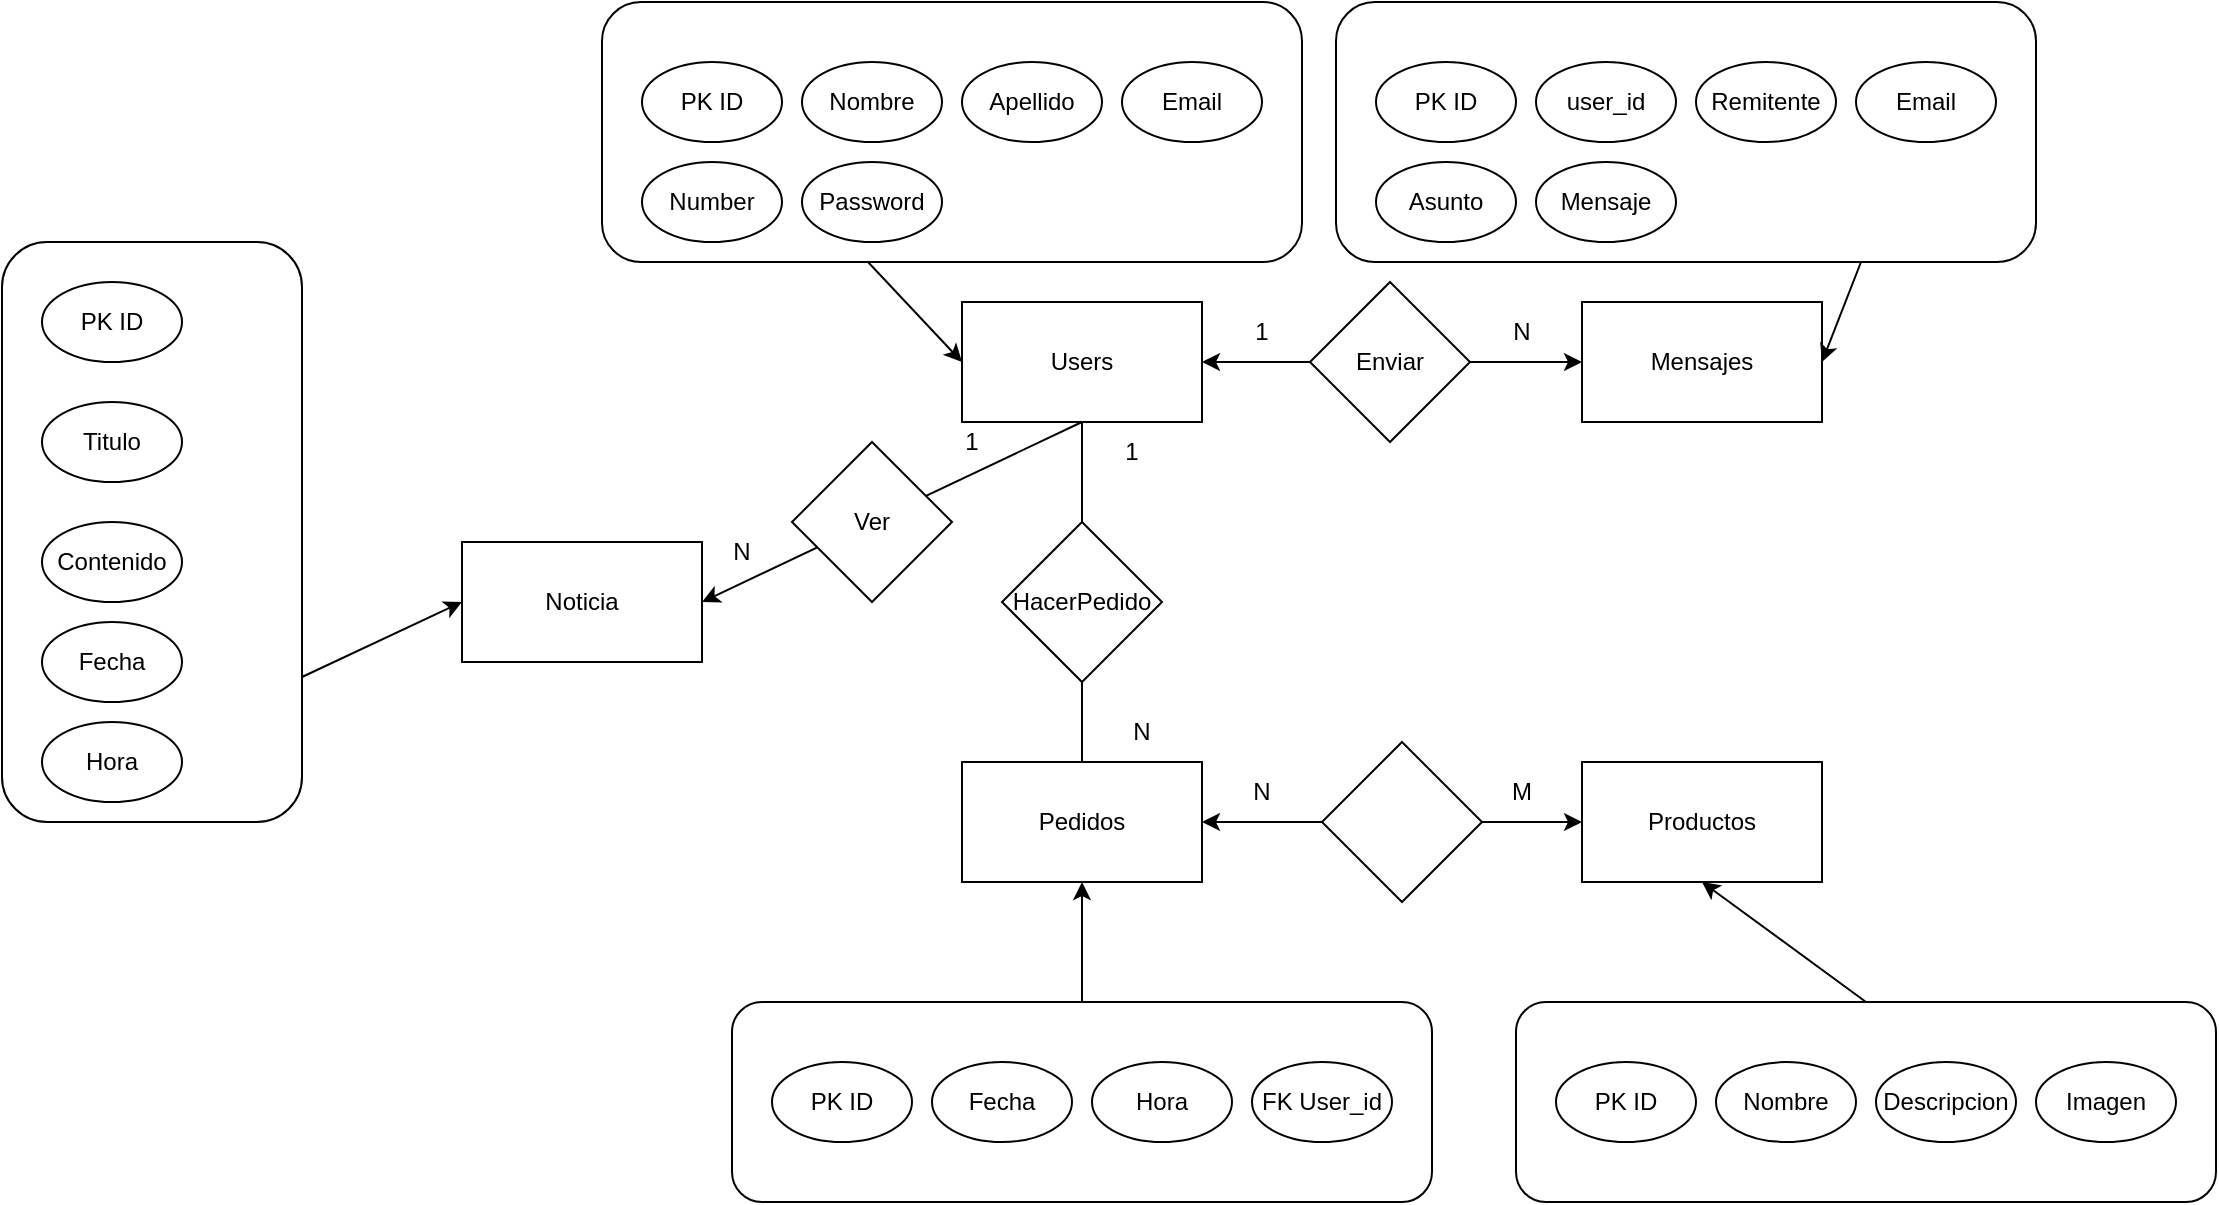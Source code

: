 <mxfile version="25.0.3">
  <diagram id="C5RBs43oDa-KdzZeNtuy" name="Page-1">
    <mxGraphModel dx="2220" dy="763" grid="1" gridSize="10" guides="1" tooltips="1" connect="1" arrows="1" fold="1" page="1" pageScale="1" pageWidth="827" pageHeight="1169" math="0" shadow="0">
      <root>
        <mxCell id="WIyWlLk6GJQsqaUBKTNV-0" />
        <mxCell id="WIyWlLk6GJQsqaUBKTNV-1" parent="WIyWlLk6GJQsqaUBKTNV-0" />
        <mxCell id="rRCYQhJdRGudr60-7XX0-15" value="Users" style="rounded=0;whiteSpace=wrap;html=1;" vertex="1" parent="WIyWlLk6GJQsqaUBKTNV-1">
          <mxGeometry x="290" y="200" width="120" height="60" as="geometry" />
        </mxCell>
        <mxCell id="rRCYQhJdRGudr60-7XX0-16" value="Mensajes" style="rounded=0;whiteSpace=wrap;html=1;" vertex="1" parent="WIyWlLk6GJQsqaUBKTNV-1">
          <mxGeometry x="600" y="200" width="120" height="60" as="geometry" />
        </mxCell>
        <mxCell id="rRCYQhJdRGudr60-7XX0-17" value="" style="endArrow=classic;startArrow=classic;html=1;rounded=0;exitX=1;exitY=0.5;exitDx=0;exitDy=0;entryX=0;entryY=0.5;entryDx=0;entryDy=0;" edge="1" parent="WIyWlLk6GJQsqaUBKTNV-1" source="rRCYQhJdRGudr60-7XX0-15" target="rRCYQhJdRGudr60-7XX0-16">
          <mxGeometry width="50" height="50" relative="1" as="geometry">
            <mxPoint x="520" y="520" as="sourcePoint" />
            <mxPoint x="570" y="470" as="targetPoint" />
          </mxGeometry>
        </mxCell>
        <mxCell id="rRCYQhJdRGudr60-7XX0-18" value="1" style="text;html=1;align=center;verticalAlign=middle;whiteSpace=wrap;rounded=0;" vertex="1" parent="WIyWlLk6GJQsqaUBKTNV-1">
          <mxGeometry x="265" y="255" width="60" height="30" as="geometry" />
        </mxCell>
        <mxCell id="rRCYQhJdRGudr60-7XX0-19" value="N" style="text;html=1;align=center;verticalAlign=middle;whiteSpace=wrap;rounded=0;" vertex="1" parent="WIyWlLk6GJQsqaUBKTNV-1">
          <mxGeometry x="150" y="310" width="60" height="30" as="geometry" />
        </mxCell>
        <mxCell id="rRCYQhJdRGudr60-7XX0-20" value="" style="endArrow=none;html=1;rounded=0;entryX=0.5;entryY=1;entryDx=0;entryDy=0;" edge="1" parent="WIyWlLk6GJQsqaUBKTNV-1" target="rRCYQhJdRGudr60-7XX0-15">
          <mxGeometry width="50" height="50" relative="1" as="geometry">
            <mxPoint x="350" y="430" as="sourcePoint" />
            <mxPoint x="570" y="470" as="targetPoint" />
          </mxGeometry>
        </mxCell>
        <mxCell id="rRCYQhJdRGudr60-7XX0-21" value="Pedidos" style="rounded=0;whiteSpace=wrap;html=1;" vertex="1" parent="WIyWlLk6GJQsqaUBKTNV-1">
          <mxGeometry x="290" y="430" width="120" height="60" as="geometry" />
        </mxCell>
        <mxCell id="rRCYQhJdRGudr60-7XX0-22" value="Productos" style="rounded=0;whiteSpace=wrap;html=1;" vertex="1" parent="WIyWlLk6GJQsqaUBKTNV-1">
          <mxGeometry x="600" y="430" width="120" height="60" as="geometry" />
        </mxCell>
        <mxCell id="rRCYQhJdRGudr60-7XX0-23" value="" style="endArrow=classic;startArrow=classic;html=1;rounded=0;exitX=1;exitY=0.5;exitDx=0;exitDy=0;entryX=0;entryY=0.5;entryDx=0;entryDy=0;" edge="1" parent="WIyWlLk6GJQsqaUBKTNV-1" source="rRCYQhJdRGudr60-7XX0-21" target="rRCYQhJdRGudr60-7XX0-22">
          <mxGeometry width="50" height="50" relative="1" as="geometry">
            <mxPoint x="520" y="520" as="sourcePoint" />
            <mxPoint x="570" y="470" as="targetPoint" />
          </mxGeometry>
        </mxCell>
        <mxCell id="rRCYQhJdRGudr60-7XX0-24" value="N" style="text;html=1;align=center;verticalAlign=middle;whiteSpace=wrap;rounded=0;" vertex="1" parent="WIyWlLk6GJQsqaUBKTNV-1">
          <mxGeometry x="410" y="430" width="60" height="30" as="geometry" />
        </mxCell>
        <mxCell id="rRCYQhJdRGudr60-7XX0-25" value="M" style="text;html=1;align=center;verticalAlign=middle;whiteSpace=wrap;rounded=0;" vertex="1" parent="WIyWlLk6GJQsqaUBKTNV-1">
          <mxGeometry x="540" y="430" width="60" height="30" as="geometry" />
        </mxCell>
        <mxCell id="rRCYQhJdRGudr60-7XX0-26" value="Enviar" style="rhombus;whiteSpace=wrap;html=1;" vertex="1" parent="WIyWlLk6GJQsqaUBKTNV-1">
          <mxGeometry x="464" y="190" width="80" height="80" as="geometry" />
        </mxCell>
        <mxCell id="rRCYQhJdRGudr60-7XX0-27" value="HacerPedido" style="rhombus;whiteSpace=wrap;html=1;" vertex="1" parent="WIyWlLk6GJQsqaUBKTNV-1">
          <mxGeometry x="310" y="310" width="80" height="80" as="geometry" />
        </mxCell>
        <mxCell id="rRCYQhJdRGudr60-7XX0-28" value="" style="rhombus;whiteSpace=wrap;html=1;" vertex="1" parent="WIyWlLk6GJQsqaUBKTNV-1">
          <mxGeometry x="470" y="420" width="80" height="80" as="geometry" />
        </mxCell>
        <mxCell id="rRCYQhJdRGudr60-7XX0-29" value="Noticia" style="rounded=0;whiteSpace=wrap;html=1;" vertex="1" parent="WIyWlLk6GJQsqaUBKTNV-1">
          <mxGeometry x="40" y="320" width="120" height="60" as="geometry" />
        </mxCell>
        <mxCell id="rRCYQhJdRGudr60-7XX0-30" value="" style="endArrow=classic;html=1;rounded=0;exitX=0.5;exitY=1;exitDx=0;exitDy=0;entryX=1;entryY=0.5;entryDx=0;entryDy=0;" edge="1" parent="WIyWlLk6GJQsqaUBKTNV-1" source="rRCYQhJdRGudr60-7XX0-15" target="rRCYQhJdRGudr60-7XX0-29">
          <mxGeometry width="50" height="50" relative="1" as="geometry">
            <mxPoint x="150" y="280" as="sourcePoint" />
            <mxPoint x="200" y="230" as="targetPoint" />
          </mxGeometry>
        </mxCell>
        <mxCell id="rRCYQhJdRGudr60-7XX0-44" value="" style="rounded=1;whiteSpace=wrap;html=1;" vertex="1" parent="WIyWlLk6GJQsqaUBKTNV-1">
          <mxGeometry x="110" y="50" width="350" height="130" as="geometry" />
        </mxCell>
        <mxCell id="rRCYQhJdRGudr60-7XX0-37" value="PK ID" style="ellipse;whiteSpace=wrap;html=1;" vertex="1" parent="WIyWlLk6GJQsqaUBKTNV-1">
          <mxGeometry x="130" y="80" width="70" height="40" as="geometry" />
        </mxCell>
        <mxCell id="rRCYQhJdRGudr60-7XX0-38" value="Nombre" style="ellipse;whiteSpace=wrap;html=1;" vertex="1" parent="WIyWlLk6GJQsqaUBKTNV-1">
          <mxGeometry x="210" y="80" width="70" height="40" as="geometry" />
        </mxCell>
        <mxCell id="rRCYQhJdRGudr60-7XX0-39" value="Apellido" style="ellipse;whiteSpace=wrap;html=1;" vertex="1" parent="WIyWlLk6GJQsqaUBKTNV-1">
          <mxGeometry x="290" y="80" width="70" height="40" as="geometry" />
        </mxCell>
        <mxCell id="rRCYQhJdRGudr60-7XX0-40" value="Email" style="ellipse;whiteSpace=wrap;html=1;" vertex="1" parent="WIyWlLk6GJQsqaUBKTNV-1">
          <mxGeometry x="370" y="80" width="70" height="40" as="geometry" />
        </mxCell>
        <mxCell id="rRCYQhJdRGudr60-7XX0-42" value="Number" style="ellipse;whiteSpace=wrap;html=1;" vertex="1" parent="WIyWlLk6GJQsqaUBKTNV-1">
          <mxGeometry x="130" y="130" width="70" height="40" as="geometry" />
        </mxCell>
        <mxCell id="rRCYQhJdRGudr60-7XX0-43" value="Password" style="ellipse;whiteSpace=wrap;html=1;" vertex="1" parent="WIyWlLk6GJQsqaUBKTNV-1">
          <mxGeometry x="210" y="130" width="70" height="40" as="geometry" />
        </mxCell>
        <mxCell id="rRCYQhJdRGudr60-7XX0-45" value="" style="endArrow=classic;html=1;rounded=0;exitX=0.38;exitY=1;exitDx=0;exitDy=0;exitPerimeter=0;entryX=0;entryY=0.5;entryDx=0;entryDy=0;" edge="1" parent="WIyWlLk6GJQsqaUBKTNV-1" source="rRCYQhJdRGudr60-7XX0-44" target="rRCYQhJdRGudr60-7XX0-15">
          <mxGeometry width="50" height="50" relative="1" as="geometry">
            <mxPoint x="180" y="270" as="sourcePoint" />
            <mxPoint x="230" y="220" as="targetPoint" />
          </mxGeometry>
        </mxCell>
        <mxCell id="rRCYQhJdRGudr60-7XX0-46" value="Ver" style="rhombus;whiteSpace=wrap;html=1;" vertex="1" parent="WIyWlLk6GJQsqaUBKTNV-1">
          <mxGeometry x="205" y="270" width="80" height="80" as="geometry" />
        </mxCell>
        <mxCell id="rRCYQhJdRGudr60-7XX0-47" value="" style="rounded=1;whiteSpace=wrap;html=1;" vertex="1" parent="WIyWlLk6GJQsqaUBKTNV-1">
          <mxGeometry x="477" y="50" width="350" height="130" as="geometry" />
        </mxCell>
        <mxCell id="rRCYQhJdRGudr60-7XX0-48" value="PK ID" style="ellipse;whiteSpace=wrap;html=1;" vertex="1" parent="WIyWlLk6GJQsqaUBKTNV-1">
          <mxGeometry x="497" y="80" width="70" height="40" as="geometry" />
        </mxCell>
        <mxCell id="rRCYQhJdRGudr60-7XX0-49" value="user_id" style="ellipse;whiteSpace=wrap;html=1;" vertex="1" parent="WIyWlLk6GJQsqaUBKTNV-1">
          <mxGeometry x="577" y="80" width="70" height="40" as="geometry" />
        </mxCell>
        <mxCell id="rRCYQhJdRGudr60-7XX0-50" value="Remitente" style="ellipse;whiteSpace=wrap;html=1;" vertex="1" parent="WIyWlLk6GJQsqaUBKTNV-1">
          <mxGeometry x="657" y="80" width="70" height="40" as="geometry" />
        </mxCell>
        <mxCell id="rRCYQhJdRGudr60-7XX0-51" value="Email" style="ellipse;whiteSpace=wrap;html=1;" vertex="1" parent="WIyWlLk6GJQsqaUBKTNV-1">
          <mxGeometry x="737" y="80" width="70" height="40" as="geometry" />
        </mxCell>
        <mxCell id="rRCYQhJdRGudr60-7XX0-52" value="Asunto" style="ellipse;whiteSpace=wrap;html=1;" vertex="1" parent="WIyWlLk6GJQsqaUBKTNV-1">
          <mxGeometry x="497" y="130" width="70" height="40" as="geometry" />
        </mxCell>
        <mxCell id="rRCYQhJdRGudr60-7XX0-53" value="Mensaje" style="ellipse;whiteSpace=wrap;html=1;" vertex="1" parent="WIyWlLk6GJQsqaUBKTNV-1">
          <mxGeometry x="577" y="130" width="70" height="40" as="geometry" />
        </mxCell>
        <mxCell id="rRCYQhJdRGudr60-7XX0-54" value="" style="endArrow=classic;html=1;rounded=0;exitX=0.75;exitY=1;exitDx=0;exitDy=0;entryX=1;entryY=0.5;entryDx=0;entryDy=0;" edge="1" parent="WIyWlLk6GJQsqaUBKTNV-1" source="rRCYQhJdRGudr60-7XX0-47" target="rRCYQhJdRGudr60-7XX0-16">
          <mxGeometry width="50" height="50" relative="1" as="geometry">
            <mxPoint x="740" y="190" as="sourcePoint" />
            <mxPoint x="820" y="230" as="targetPoint" />
          </mxGeometry>
        </mxCell>
        <mxCell id="rRCYQhJdRGudr60-7XX0-56" value="" style="rounded=1;whiteSpace=wrap;html=1;" vertex="1" parent="WIyWlLk6GJQsqaUBKTNV-1">
          <mxGeometry x="175" y="550" width="350" height="100" as="geometry" />
        </mxCell>
        <mxCell id="rRCYQhJdRGudr60-7XX0-57" value="PK ID" style="ellipse;whiteSpace=wrap;html=1;" vertex="1" parent="WIyWlLk6GJQsqaUBKTNV-1">
          <mxGeometry x="195" y="580" width="70" height="40" as="geometry" />
        </mxCell>
        <mxCell id="rRCYQhJdRGudr60-7XX0-58" value="Fecha" style="ellipse;whiteSpace=wrap;html=1;" vertex="1" parent="WIyWlLk6GJQsqaUBKTNV-1">
          <mxGeometry x="275" y="580" width="70" height="40" as="geometry" />
        </mxCell>
        <mxCell id="rRCYQhJdRGudr60-7XX0-59" value="Hora" style="ellipse;whiteSpace=wrap;html=1;" vertex="1" parent="WIyWlLk6GJQsqaUBKTNV-1">
          <mxGeometry x="355" y="580" width="70" height="40" as="geometry" />
        </mxCell>
        <mxCell id="rRCYQhJdRGudr60-7XX0-60" value="FK User_id" style="ellipse;whiteSpace=wrap;html=1;" vertex="1" parent="WIyWlLk6GJQsqaUBKTNV-1">
          <mxGeometry x="435" y="580" width="70" height="40" as="geometry" />
        </mxCell>
        <mxCell id="rRCYQhJdRGudr60-7XX0-63" value="" style="endArrow=classic;html=1;rounded=0;exitX=0.5;exitY=0;exitDx=0;exitDy=0;entryX=0.5;entryY=1;entryDx=0;entryDy=0;" edge="1" parent="WIyWlLk6GJQsqaUBKTNV-1" source="rRCYQhJdRGudr60-7XX0-56" target="rRCYQhJdRGudr60-7XX0-21">
          <mxGeometry width="50" height="50" relative="1" as="geometry">
            <mxPoint x="390" y="420" as="sourcePoint" />
            <mxPoint x="440" y="370" as="targetPoint" />
          </mxGeometry>
        </mxCell>
        <mxCell id="rRCYQhJdRGudr60-7XX0-64" value="" style="rounded=1;whiteSpace=wrap;html=1;" vertex="1" parent="WIyWlLk6GJQsqaUBKTNV-1">
          <mxGeometry x="567" y="550" width="350" height="100" as="geometry" />
        </mxCell>
        <mxCell id="rRCYQhJdRGudr60-7XX0-65" value="PK ID" style="ellipse;whiteSpace=wrap;html=1;" vertex="1" parent="WIyWlLk6GJQsqaUBKTNV-1">
          <mxGeometry x="587" y="580" width="70" height="40" as="geometry" />
        </mxCell>
        <mxCell id="rRCYQhJdRGudr60-7XX0-66" value="Nombre" style="ellipse;whiteSpace=wrap;html=1;" vertex="1" parent="WIyWlLk6GJQsqaUBKTNV-1">
          <mxGeometry x="667" y="580" width="70" height="40" as="geometry" />
        </mxCell>
        <mxCell id="rRCYQhJdRGudr60-7XX0-67" value="Descripcion" style="ellipse;whiteSpace=wrap;html=1;" vertex="1" parent="WIyWlLk6GJQsqaUBKTNV-1">
          <mxGeometry x="747" y="580" width="70" height="40" as="geometry" />
        </mxCell>
        <mxCell id="rRCYQhJdRGudr60-7XX0-70" value="" style="rounded=1;whiteSpace=wrap;html=1;rotation=90;" vertex="1" parent="WIyWlLk6GJQsqaUBKTNV-1">
          <mxGeometry x="-260" y="240" width="290" height="150" as="geometry" />
        </mxCell>
        <mxCell id="rRCYQhJdRGudr60-7XX0-68" value="Imagen" style="ellipse;whiteSpace=wrap;html=1;" vertex="1" parent="WIyWlLk6GJQsqaUBKTNV-1">
          <mxGeometry x="827" y="580" width="70" height="40" as="geometry" />
        </mxCell>
        <mxCell id="rRCYQhJdRGudr60-7XX0-69" value="" style="endArrow=classic;html=1;rounded=0;exitX=0.5;exitY=0;exitDx=0;exitDy=0;entryX=0.5;entryY=1;entryDx=0;entryDy=0;" edge="1" parent="WIyWlLk6GJQsqaUBKTNV-1" source="rRCYQhJdRGudr60-7XX0-64" target="rRCYQhJdRGudr60-7XX0-22">
          <mxGeometry width="50" height="50" relative="1" as="geometry">
            <mxPoint x="390" y="420" as="sourcePoint" />
            <mxPoint x="440" y="370" as="targetPoint" />
          </mxGeometry>
        </mxCell>
        <mxCell id="rRCYQhJdRGudr60-7XX0-71" value="PK ID" style="ellipse;whiteSpace=wrap;html=1;" vertex="1" parent="WIyWlLk6GJQsqaUBKTNV-1">
          <mxGeometry x="-170" y="190" width="70" height="40" as="geometry" />
        </mxCell>
        <mxCell id="rRCYQhJdRGudr60-7XX0-72" value="Titulo&lt;span style=&quot;color: rgba(0, 0, 0, 0); font-family: monospace; font-size: 0px; text-align: start; text-wrap: nowrap;&quot;&gt;%3CmxGraphModel%3E%3Croot%3E%3CmxCell%20id%3D%220%22%2F%3E%3CmxCell%20id%3D%221%22%20parent%3D%220%22%2F%3E%3CmxCell%20id%3D%222%22%20value%3D%22PK%20ID%22%20style%3D%22ellipse%3BwhiteSpace%3Dwrap%3Bhtml%3D1%3B%22%20vertex%3D%221%22%20parent%3D%221%22%3E%3CmxGeometry%20x%3D%22-170%22%20y%3D%22190%22%20width%3D%2270%22%20height%3D%2240%22%20as%3D%22geometry%22%2F%3E%3C%2FmxCell%3E%3C%2Froot%3E%3C%2FmxGraphModel%3E&lt;/span&gt;" style="ellipse;whiteSpace=wrap;html=1;" vertex="1" parent="WIyWlLk6GJQsqaUBKTNV-1">
          <mxGeometry x="-170" y="250" width="70" height="40" as="geometry" />
        </mxCell>
        <mxCell id="rRCYQhJdRGudr60-7XX0-73" value="Contenido" style="ellipse;whiteSpace=wrap;html=1;" vertex="1" parent="WIyWlLk6GJQsqaUBKTNV-1">
          <mxGeometry x="-170" y="310" width="70" height="40" as="geometry" />
        </mxCell>
        <mxCell id="rRCYQhJdRGudr60-7XX0-74" value="Fecha" style="ellipse;whiteSpace=wrap;html=1;" vertex="1" parent="WIyWlLk6GJQsqaUBKTNV-1">
          <mxGeometry x="-170" y="360" width="70" height="40" as="geometry" />
        </mxCell>
        <mxCell id="rRCYQhJdRGudr60-7XX0-75" value="Hora" style="ellipse;whiteSpace=wrap;html=1;" vertex="1" parent="WIyWlLk6GJQsqaUBKTNV-1">
          <mxGeometry x="-170" y="410" width="70" height="40" as="geometry" />
        </mxCell>
        <mxCell id="rRCYQhJdRGudr60-7XX0-76" value="" style="endArrow=classic;html=1;rounded=0;exitX=0.75;exitY=0;exitDx=0;exitDy=0;entryX=0;entryY=0.5;entryDx=0;entryDy=0;" edge="1" parent="WIyWlLk6GJQsqaUBKTNV-1" source="rRCYQhJdRGudr60-7XX0-70" target="rRCYQhJdRGudr60-7XX0-29">
          <mxGeometry width="50" height="50" relative="1" as="geometry">
            <mxPoint x="370" y="410" as="sourcePoint" />
            <mxPoint x="420" y="360" as="targetPoint" />
          </mxGeometry>
        </mxCell>
        <mxCell id="rRCYQhJdRGudr60-7XX0-77" value="1" style="text;html=1;align=center;verticalAlign=middle;whiteSpace=wrap;rounded=0;" vertex="1" parent="WIyWlLk6GJQsqaUBKTNV-1">
          <mxGeometry x="410" y="200" width="60" height="30" as="geometry" />
        </mxCell>
        <mxCell id="rRCYQhJdRGudr60-7XX0-78" value="N" style="text;html=1;align=center;verticalAlign=middle;whiteSpace=wrap;rounded=0;" vertex="1" parent="WIyWlLk6GJQsqaUBKTNV-1">
          <mxGeometry x="540" y="200" width="60" height="30" as="geometry" />
        </mxCell>
        <mxCell id="rRCYQhJdRGudr60-7XX0-79" value="1" style="text;html=1;align=center;verticalAlign=middle;whiteSpace=wrap;rounded=0;" vertex="1" parent="WIyWlLk6GJQsqaUBKTNV-1">
          <mxGeometry x="345" y="260" width="60" height="30" as="geometry" />
        </mxCell>
        <mxCell id="rRCYQhJdRGudr60-7XX0-80" value="N" style="text;html=1;align=center;verticalAlign=middle;whiteSpace=wrap;rounded=0;" vertex="1" parent="WIyWlLk6GJQsqaUBKTNV-1">
          <mxGeometry x="350" y="400" width="60" height="30" as="geometry" />
        </mxCell>
      </root>
    </mxGraphModel>
  </diagram>
</mxfile>
